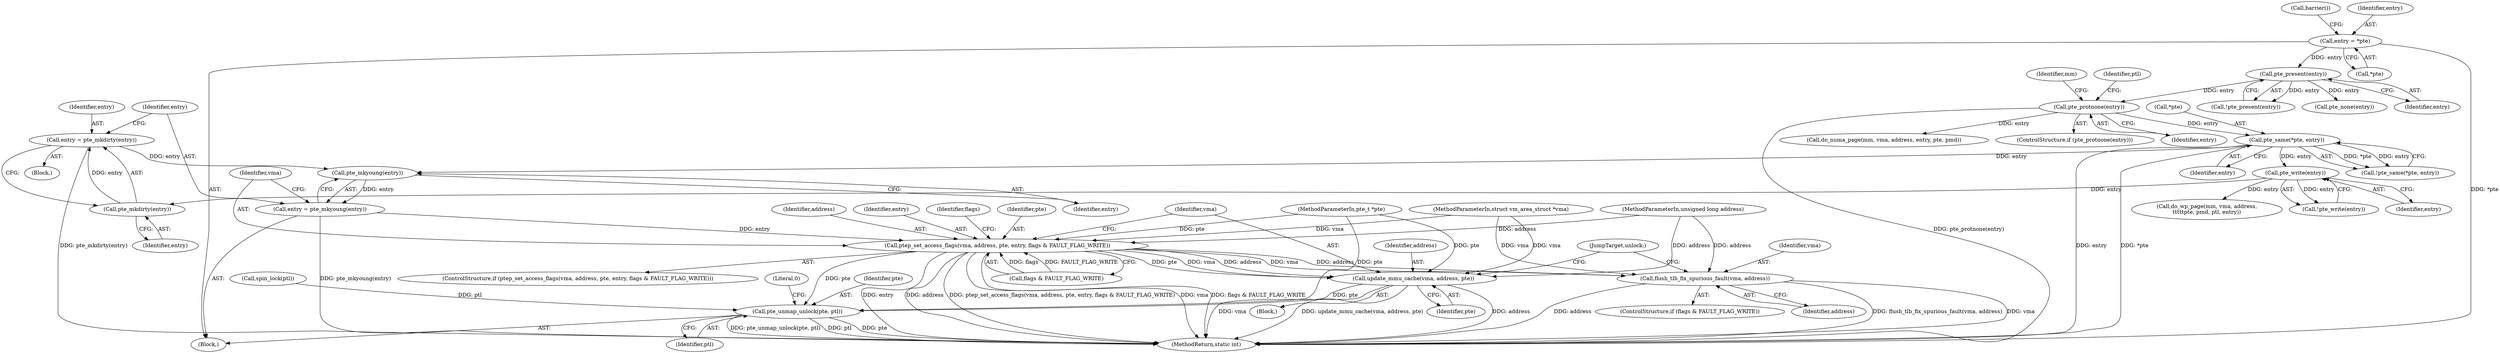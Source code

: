 digraph "0_linux_6b7339f4c31ad69c8e9c0b2859276e22cf72176d_1@API" {
"1000200" [label="(Call,entry = pte_mkdirty(entry))"];
"1000202" [label="(Call,pte_mkdirty(entry))"];
"1000189" [label="(Call,pte_write(entry))"];
"1000177" [label="(Call,pte_same(*pte, entry))"];
"1000157" [label="(Call,pte_protnone(entry))"];
"1000119" [label="(Call,pte_present(entry))"];
"1000112" [label="(Call,entry = *pte)"];
"1000206" [label="(Call,pte_mkyoung(entry))"];
"1000204" [label="(Call,entry = pte_mkyoung(entry))"];
"1000209" [label="(Call,ptep_set_access_flags(vma, address, pte, entry, flags & FAULT_FLAG_WRITE))"];
"1000218" [label="(Call,update_mmu_cache(vma, address, pte))"];
"1000232" [label="(Call,pte_unmap_unlock(pte, ptl))"];
"1000228" [label="(Call,flush_tlb_fix_spurious_fault(vma, address))"];
"1000209" [label="(Call,ptep_set_access_flags(vma, address, pte, entry, flags & FAULT_FLAG_WRITE))"];
"1000224" [label="(ControlStructure,if (flags & FAULT_FLAG_WRITE))"];
"1000116" [label="(Call,barrier())"];
"1000204" [label="(Call,entry = pte_mkyoung(entry))"];
"1000190" [label="(Identifier,entry)"];
"1000161" [label="(Identifier,mm)"];
"1000177" [label="(Call,pte_same(*pte, entry))"];
"1000192" [label="(Call,do_wp_page(mm, vma, address,\n\t\t\t\t\tpte, pmd, ptl, entry))"];
"1000226" [label="(Identifier,flags)"];
"1000156" [label="(ControlStructure,if (pte_protnone(entry)))"];
"1000114" [label="(Call,*pte)"];
"1000220" [label="(Identifier,address)"];
"1000168" [label="(Identifier,ptl)"];
"1000218" [label="(Call,update_mmu_cache(vma, address, pte))"];
"1000200" [label="(Call,entry = pte_mkdirty(entry))"];
"1000186" [label="(Block,)"];
"1000118" [label="(Call,!pte_present(entry))"];
"1000123" [label="(Call,pte_none(entry))"];
"1000210" [label="(Identifier,vma)"];
"1000203" [label="(Identifier,entry)"];
"1000212" [label="(Identifier,pte)"];
"1000119" [label="(Call,pte_present(entry))"];
"1000230" [label="(Identifier,address)"];
"1000120" [label="(Identifier,entry)"];
"1000105" [label="(MethodParameterIn,unsigned long address)"];
"1000219" [label="(Identifier,vma)"];
"1000211" [label="(Identifier,address)"];
"1000217" [label="(Block,)"];
"1000234" [label="(Identifier,ptl)"];
"1000214" [label="(Call,flags & FAULT_FLAG_WRITE)"];
"1000157" [label="(Call,pte_protnone(entry))"];
"1000178" [label="(Call,*pte)"];
"1000229" [label="(Identifier,vma)"];
"1000205" [label="(Identifier,entry)"];
"1000201" [label="(Identifier,entry)"];
"1000236" [label="(Literal,0)"];
"1000189" [label="(Call,pte_write(entry))"];
"1000176" [label="(Call,!pte_same(*pte, entry))"];
"1000213" [label="(Identifier,entry)"];
"1000233" [label="(Identifier,pte)"];
"1000106" [label="(MethodParameterIn,pte_t *pte)"];
"1000112" [label="(Call,entry = *pte)"];
"1000221" [label="(Identifier,pte)"];
"1000231" [label="(JumpTarget,unlock:)"];
"1000237" [label="(MethodReturn,static int)"];
"1000158" [label="(Identifier,entry)"];
"1000206" [label="(Call,pte_mkyoung(entry))"];
"1000180" [label="(Identifier,entry)"];
"1000228" [label="(Call,flush_tlb_fix_spurious_fault(vma, address))"];
"1000113" [label="(Identifier,entry)"];
"1000109" [label="(Block,)"];
"1000232" [label="(Call,pte_unmap_unlock(pte, ptl))"];
"1000188" [label="(Call,!pte_write(entry))"];
"1000208" [label="(ControlStructure,if (ptep_set_access_flags(vma, address, pte, entry, flags & FAULT_FLAG_WRITE)))"];
"1000172" [label="(Call,spin_lock(ptl))"];
"1000160" [label="(Call,do_numa_page(mm, vma, address, entry, pte, pmd))"];
"1000202" [label="(Call,pte_mkdirty(entry))"];
"1000104" [label="(MethodParameterIn,struct vm_area_struct *vma)"];
"1000207" [label="(Identifier,entry)"];
"1000200" -> "1000186"  [label="AST: "];
"1000200" -> "1000202"  [label="CFG: "];
"1000201" -> "1000200"  [label="AST: "];
"1000202" -> "1000200"  [label="AST: "];
"1000205" -> "1000200"  [label="CFG: "];
"1000200" -> "1000237"  [label="DDG: pte_mkdirty(entry)"];
"1000202" -> "1000200"  [label="DDG: entry"];
"1000200" -> "1000206"  [label="DDG: entry"];
"1000202" -> "1000203"  [label="CFG: "];
"1000203" -> "1000202"  [label="AST: "];
"1000189" -> "1000202"  [label="DDG: entry"];
"1000189" -> "1000188"  [label="AST: "];
"1000189" -> "1000190"  [label="CFG: "];
"1000190" -> "1000189"  [label="AST: "];
"1000188" -> "1000189"  [label="CFG: "];
"1000189" -> "1000188"  [label="DDG: entry"];
"1000177" -> "1000189"  [label="DDG: entry"];
"1000189" -> "1000192"  [label="DDG: entry"];
"1000177" -> "1000176"  [label="AST: "];
"1000177" -> "1000180"  [label="CFG: "];
"1000178" -> "1000177"  [label="AST: "];
"1000180" -> "1000177"  [label="AST: "];
"1000176" -> "1000177"  [label="CFG: "];
"1000177" -> "1000237"  [label="DDG: *pte"];
"1000177" -> "1000237"  [label="DDG: entry"];
"1000177" -> "1000176"  [label="DDG: *pte"];
"1000177" -> "1000176"  [label="DDG: entry"];
"1000157" -> "1000177"  [label="DDG: entry"];
"1000177" -> "1000206"  [label="DDG: entry"];
"1000157" -> "1000156"  [label="AST: "];
"1000157" -> "1000158"  [label="CFG: "];
"1000158" -> "1000157"  [label="AST: "];
"1000161" -> "1000157"  [label="CFG: "];
"1000168" -> "1000157"  [label="CFG: "];
"1000157" -> "1000237"  [label="DDG: pte_protnone(entry)"];
"1000119" -> "1000157"  [label="DDG: entry"];
"1000157" -> "1000160"  [label="DDG: entry"];
"1000119" -> "1000118"  [label="AST: "];
"1000119" -> "1000120"  [label="CFG: "];
"1000120" -> "1000119"  [label="AST: "];
"1000118" -> "1000119"  [label="CFG: "];
"1000119" -> "1000118"  [label="DDG: entry"];
"1000112" -> "1000119"  [label="DDG: entry"];
"1000119" -> "1000123"  [label="DDG: entry"];
"1000112" -> "1000109"  [label="AST: "];
"1000112" -> "1000114"  [label="CFG: "];
"1000113" -> "1000112"  [label="AST: "];
"1000114" -> "1000112"  [label="AST: "];
"1000116" -> "1000112"  [label="CFG: "];
"1000112" -> "1000237"  [label="DDG: *pte"];
"1000206" -> "1000204"  [label="AST: "];
"1000206" -> "1000207"  [label="CFG: "];
"1000207" -> "1000206"  [label="AST: "];
"1000204" -> "1000206"  [label="CFG: "];
"1000206" -> "1000204"  [label="DDG: entry"];
"1000204" -> "1000109"  [label="AST: "];
"1000205" -> "1000204"  [label="AST: "];
"1000210" -> "1000204"  [label="CFG: "];
"1000204" -> "1000237"  [label="DDG: pte_mkyoung(entry)"];
"1000204" -> "1000209"  [label="DDG: entry"];
"1000209" -> "1000208"  [label="AST: "];
"1000209" -> "1000214"  [label="CFG: "];
"1000210" -> "1000209"  [label="AST: "];
"1000211" -> "1000209"  [label="AST: "];
"1000212" -> "1000209"  [label="AST: "];
"1000213" -> "1000209"  [label="AST: "];
"1000214" -> "1000209"  [label="AST: "];
"1000219" -> "1000209"  [label="CFG: "];
"1000226" -> "1000209"  [label="CFG: "];
"1000209" -> "1000237"  [label="DDG: ptep_set_access_flags(vma, address, pte, entry, flags & FAULT_FLAG_WRITE)"];
"1000209" -> "1000237"  [label="DDG: vma"];
"1000209" -> "1000237"  [label="DDG: flags & FAULT_FLAG_WRITE"];
"1000209" -> "1000237"  [label="DDG: entry"];
"1000209" -> "1000237"  [label="DDG: address"];
"1000104" -> "1000209"  [label="DDG: vma"];
"1000105" -> "1000209"  [label="DDG: address"];
"1000106" -> "1000209"  [label="DDG: pte"];
"1000214" -> "1000209"  [label="DDG: flags"];
"1000214" -> "1000209"  [label="DDG: FAULT_FLAG_WRITE"];
"1000209" -> "1000218"  [label="DDG: vma"];
"1000209" -> "1000218"  [label="DDG: address"];
"1000209" -> "1000218"  [label="DDG: pte"];
"1000209" -> "1000228"  [label="DDG: vma"];
"1000209" -> "1000228"  [label="DDG: address"];
"1000209" -> "1000232"  [label="DDG: pte"];
"1000218" -> "1000217"  [label="AST: "];
"1000218" -> "1000221"  [label="CFG: "];
"1000219" -> "1000218"  [label="AST: "];
"1000220" -> "1000218"  [label="AST: "];
"1000221" -> "1000218"  [label="AST: "];
"1000231" -> "1000218"  [label="CFG: "];
"1000218" -> "1000237"  [label="DDG: vma"];
"1000218" -> "1000237"  [label="DDG: update_mmu_cache(vma, address, pte)"];
"1000218" -> "1000237"  [label="DDG: address"];
"1000104" -> "1000218"  [label="DDG: vma"];
"1000105" -> "1000218"  [label="DDG: address"];
"1000106" -> "1000218"  [label="DDG: pte"];
"1000218" -> "1000232"  [label="DDG: pte"];
"1000232" -> "1000109"  [label="AST: "];
"1000232" -> "1000234"  [label="CFG: "];
"1000233" -> "1000232"  [label="AST: "];
"1000234" -> "1000232"  [label="AST: "];
"1000236" -> "1000232"  [label="CFG: "];
"1000232" -> "1000237"  [label="DDG: pte"];
"1000232" -> "1000237"  [label="DDG: pte_unmap_unlock(pte, ptl)"];
"1000232" -> "1000237"  [label="DDG: ptl"];
"1000106" -> "1000232"  [label="DDG: pte"];
"1000172" -> "1000232"  [label="DDG: ptl"];
"1000228" -> "1000224"  [label="AST: "];
"1000228" -> "1000230"  [label="CFG: "];
"1000229" -> "1000228"  [label="AST: "];
"1000230" -> "1000228"  [label="AST: "];
"1000231" -> "1000228"  [label="CFG: "];
"1000228" -> "1000237"  [label="DDG: flush_tlb_fix_spurious_fault(vma, address)"];
"1000228" -> "1000237"  [label="DDG: vma"];
"1000228" -> "1000237"  [label="DDG: address"];
"1000104" -> "1000228"  [label="DDG: vma"];
"1000105" -> "1000228"  [label="DDG: address"];
}
